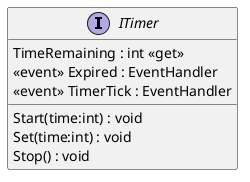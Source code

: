 @startuml
interface ITimer {
    TimeRemaining : int <<get>>
     <<event>> Expired : EventHandler 
     <<event>> TimerTick : EventHandler 
    Start(time:int) : void
    Set(time:int) : void
    Stop() : void
}
@enduml
